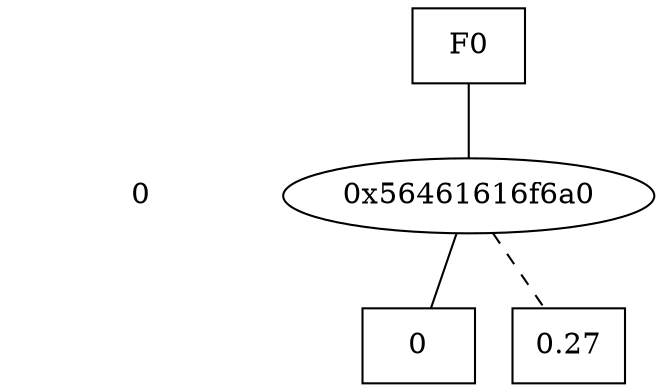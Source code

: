 digraph "DD" {
size = "7.5,10"
center = true;
edge [dir = none];
{ node [shape = plaintext];
  edge [style = invis];
  "CONST NODES" [style = invis];
" 0 " -> "CONST NODES"; 
}
{ rank = same; node [shape = box]; edge [style = invis];
"F0"; }
{ rank = same; " 0 ";
"0x56461616f6a0";
}
{ rank = same; "CONST NODES";
{ node [shape = box]; "0x56461616f260";
"0x56461616f640";
}
}
"F0" -> "0x56461616f6a0" [style = solid];
"0x56461616f6a0" -> "0x56461616f260";
"0x56461616f6a0" -> "0x56461616f640" [style = dashed];
"0x56461616f260" [label = "0"];
"0x56461616f640" [label = "0.27"];
}
